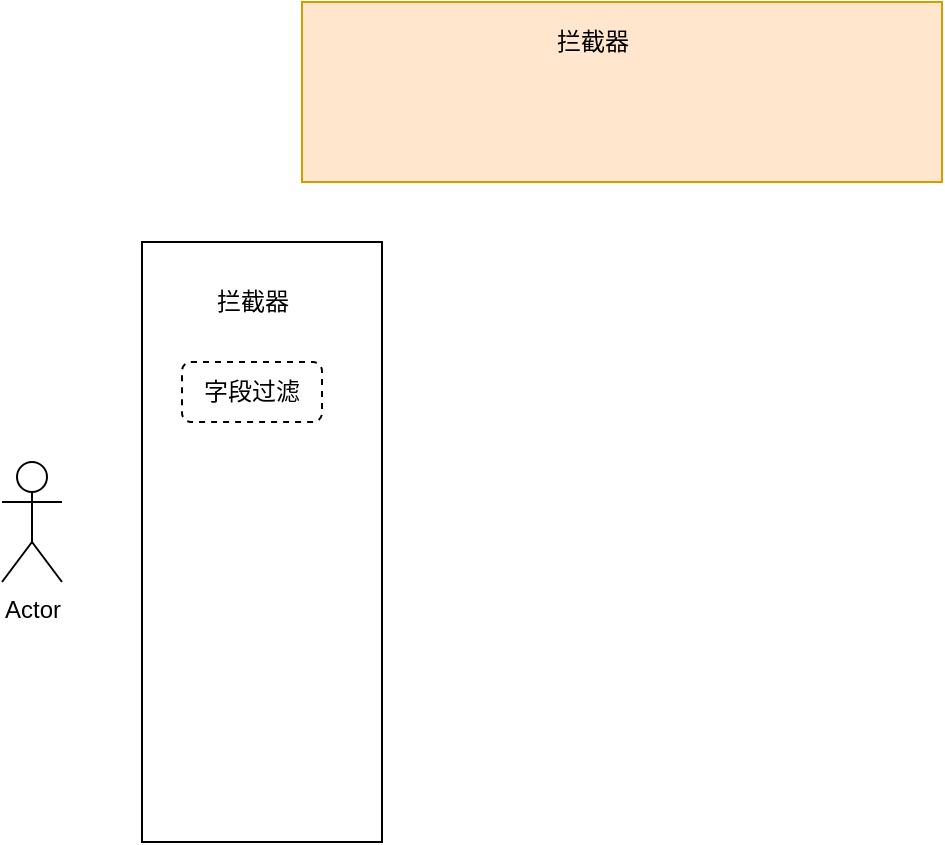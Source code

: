 <mxfile version="14.6.12" type="github">
  <diagram id="ABEOSID_SHD5qHv0914J" name="第 1 页">
    <mxGraphModel dx="1127" dy="771" grid="1" gridSize="10" guides="1" tooltips="1" connect="1" arrows="1" fold="1" page="1" pageScale="1" pageWidth="827" pageHeight="1169" math="0" shadow="0">
      <root>
        <mxCell id="0" />
        <mxCell id="1" parent="0" />
        <mxCell id="ohyRv_92SgE4qDxSToRl-20" value="" style="rounded=0;whiteSpace=wrap;html=1;" vertex="1" parent="1">
          <mxGeometry x="160" y="210" width="120" height="300" as="geometry" />
        </mxCell>
        <mxCell id="ohyRv_92SgE4qDxSToRl-15" value="" style="rounded=0;whiteSpace=wrap;html=1;fillColor=#ffe6cc;strokeColor=#d79b00;" vertex="1" parent="1">
          <mxGeometry x="240" y="90" width="320" height="90" as="geometry" />
        </mxCell>
        <mxCell id="ohyRv_92SgE4qDxSToRl-16" value="字段过滤" style="rounded=1;whiteSpace=wrap;html=1;dashed=1;" vertex="1" parent="1">
          <mxGeometry x="180" y="270" width="70" height="30" as="geometry" />
        </mxCell>
        <mxCell id="ohyRv_92SgE4qDxSToRl-17" value="拦截器" style="text;html=1;align=center;verticalAlign=middle;resizable=0;points=[];autosize=1;strokeColor=none;" vertex="1" parent="1">
          <mxGeometry x="360" y="100" width="50" height="20" as="geometry" />
        </mxCell>
        <mxCell id="ohyRv_92SgE4qDxSToRl-19" value="Actor" style="shape=umlActor;verticalLabelPosition=bottom;verticalAlign=top;html=1;outlineConnect=0;" vertex="1" parent="1">
          <mxGeometry x="90" y="320" width="30" height="60" as="geometry" />
        </mxCell>
        <mxCell id="ohyRv_92SgE4qDxSToRl-22" value="拦截器" style="text;html=1;align=center;verticalAlign=middle;resizable=0;points=[];autosize=1;strokeColor=none;" vertex="1" parent="1">
          <mxGeometry x="190" y="230" width="50" height="20" as="geometry" />
        </mxCell>
      </root>
    </mxGraphModel>
  </diagram>
</mxfile>
